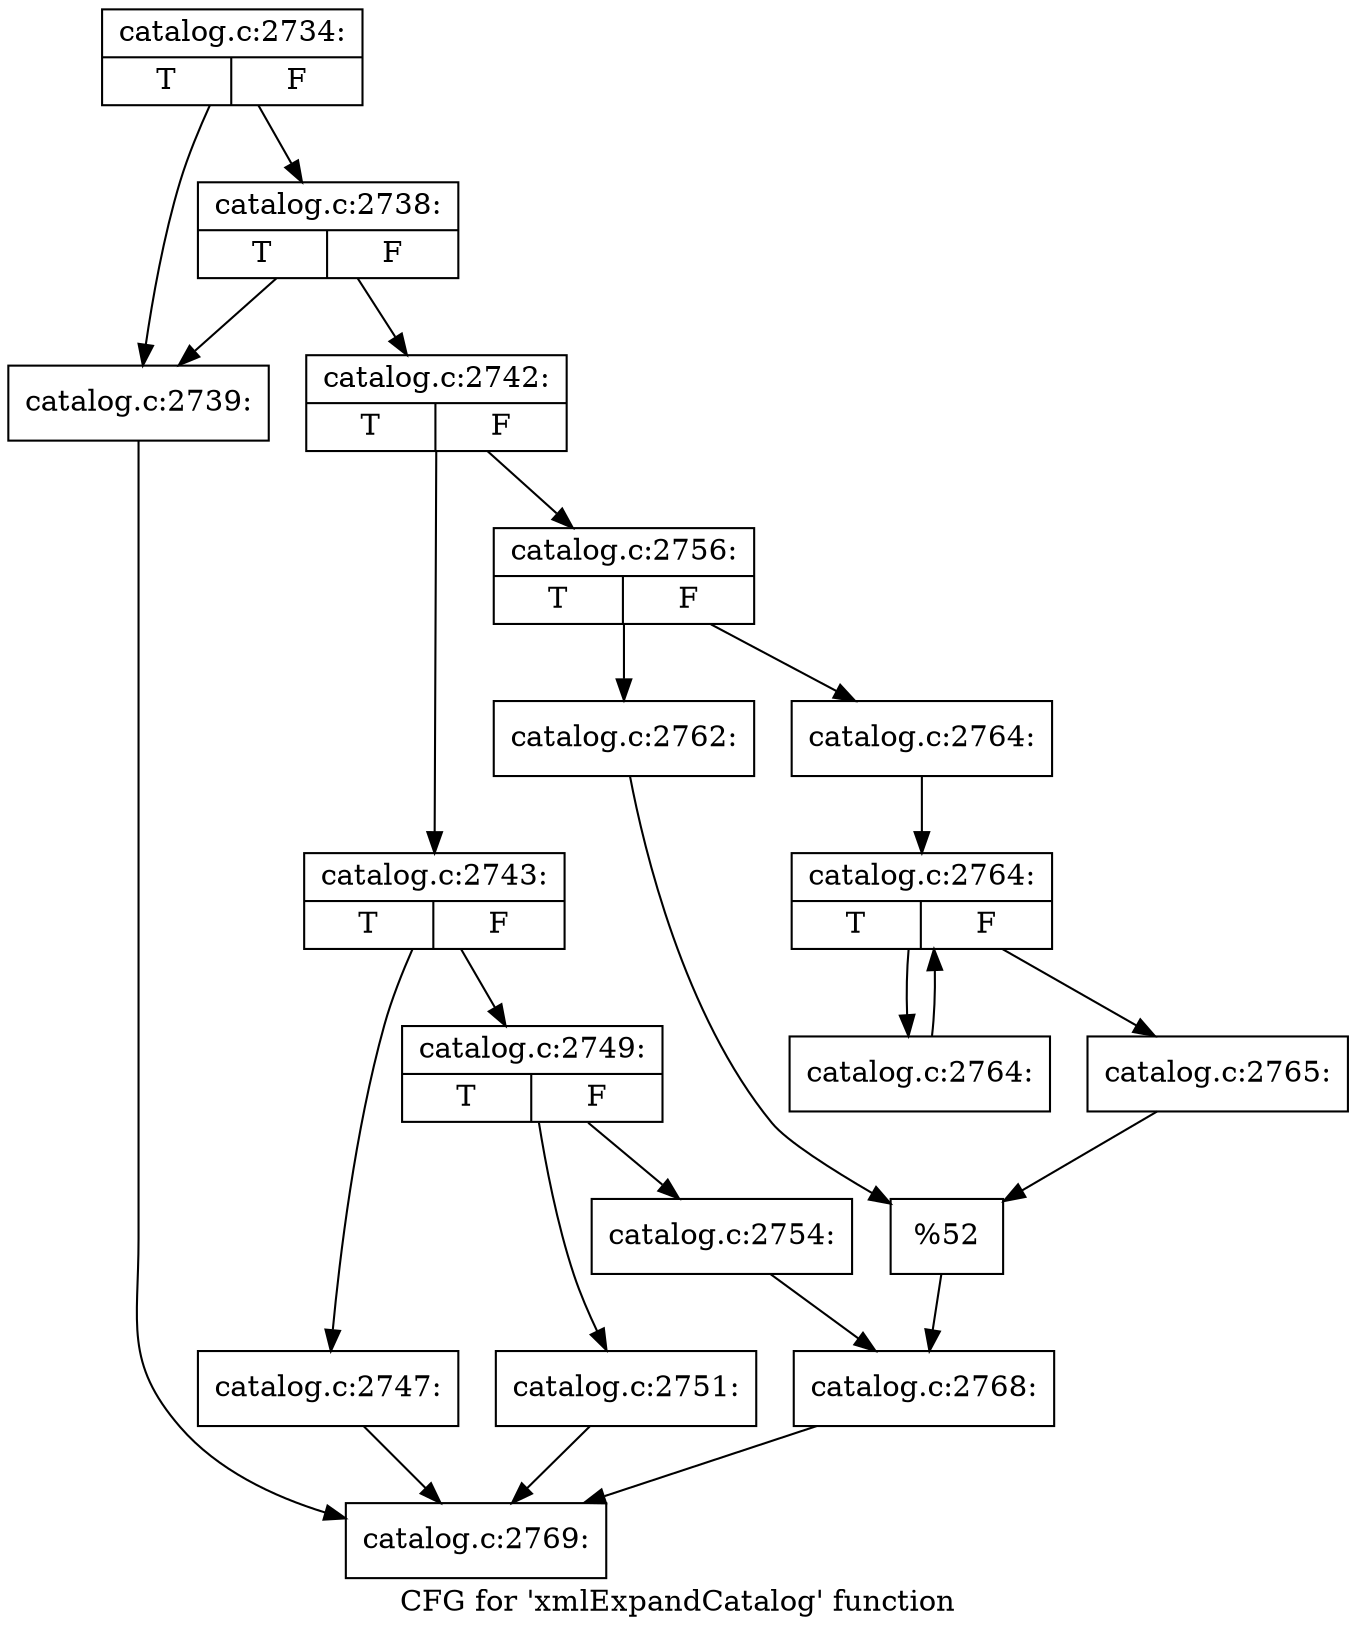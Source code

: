 digraph "CFG for 'xmlExpandCatalog' function" {
	label="CFG for 'xmlExpandCatalog' function";

	Node0x3ad69d0 [shape=record,label="{catalog.c:2734:|{<s0>T|<s1>F}}"];
	Node0x3ad69d0 -> Node0x3ad8780;
	Node0x3ad69d0 -> Node0x3ad8820;
	Node0x3ad8820 [shape=record,label="{catalog.c:2738:|{<s0>T|<s1>F}}"];
	Node0x3ad8820 -> Node0x3ad8780;
	Node0x3ad8820 -> Node0x3ad87d0;
	Node0x3ad8780 [shape=record,label="{catalog.c:2739:}"];
	Node0x3ad8780 -> Node0x3ad76a0;
	Node0x3ad87d0 [shape=record,label="{catalog.c:2742:|{<s0>T|<s1>F}}"];
	Node0x3ad87d0 -> Node0x3ad8f10;
	Node0x3ad87d0 -> Node0x3ad8fb0;
	Node0x3ad8f10 [shape=record,label="{catalog.c:2743:|{<s0>T|<s1>F}}"];
	Node0x3ad8f10 -> Node0x3ad9940;
	Node0x3ad8f10 -> Node0x3ad9990;
	Node0x3ad9940 [shape=record,label="{catalog.c:2747:}"];
	Node0x3ad9940 -> Node0x3ad76a0;
	Node0x3ad9990 [shape=record,label="{catalog.c:2749:|{<s0>T|<s1>F}}"];
	Node0x3ad9990 -> Node0x3ada210;
	Node0x3ad9990 -> Node0x3ada260;
	Node0x3ada210 [shape=record,label="{catalog.c:2751:}"];
	Node0x3ada210 -> Node0x3ad76a0;
	Node0x3ada260 [shape=record,label="{catalog.c:2754:}"];
	Node0x3ada260 -> Node0x3ad8f60;
	Node0x3ad8fb0 [shape=record,label="{catalog.c:2756:|{<s0>T|<s1>F}}"];
	Node0x3ad8fb0 -> Node0x3adb8b0;
	Node0x3ad8fb0 -> Node0x3adb950;
	Node0x3adb8b0 [shape=record,label="{catalog.c:2762:}"];
	Node0x3adb8b0 -> Node0x3adb900;
	Node0x3adb950 [shape=record,label="{catalog.c:2764:}"];
	Node0x3adb950 -> Node0x3adc010;
	Node0x3adc010 [shape=record,label="{catalog.c:2764:|{<s0>T|<s1>F}}"];
	Node0x3adc010 -> Node0x3adc530;
	Node0x3adc010 -> Node0x3adc230;
	Node0x3adc530 [shape=record,label="{catalog.c:2764:}"];
	Node0x3adc530 -> Node0x3adc010;
	Node0x3adc230 [shape=record,label="{catalog.c:2765:}"];
	Node0x3adc230 -> Node0x3adb900;
	Node0x3adb900 [shape=record,label="{%52}"];
	Node0x3adb900 -> Node0x3ad8f60;
	Node0x3ad8f60 [shape=record,label="{catalog.c:2768:}"];
	Node0x3ad8f60 -> Node0x3ad76a0;
	Node0x3ad76a0 [shape=record,label="{catalog.c:2769:}"];
}

